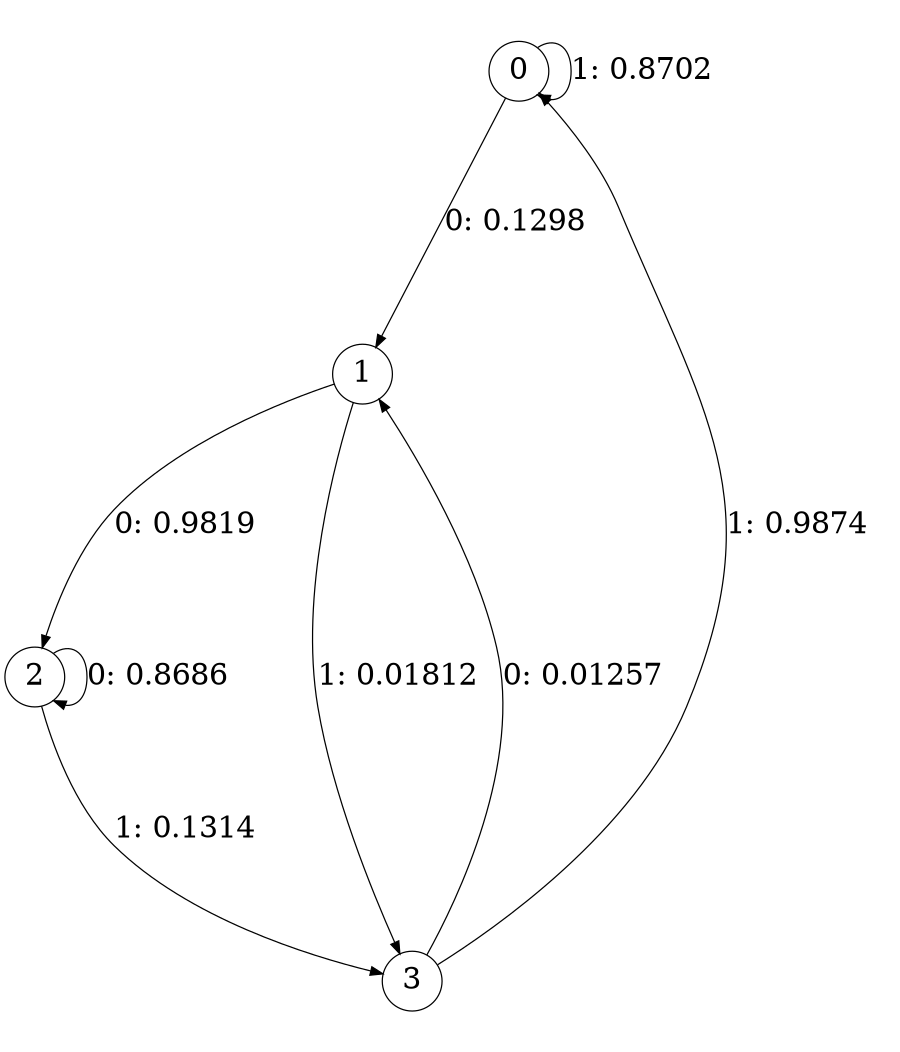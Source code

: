 digraph "ch4_random_short_L2" {
size = "6,8.5";
ratio = "fill";
node [shape = circle];
node [fontsize = 24];
edge [fontsize = 24];
0 -> 1 [label = "0: 0.1298   "];
0 -> 0 [label = "1: 0.8702   "];
1 -> 2 [label = "0: 0.9819   "];
1 -> 3 [label = "1: 0.01812  "];
2 -> 2 [label = "0: 0.8686   "];
2 -> 3 [label = "1: 0.1314   "];
3 -> 1 [label = "0: 0.01257  "];
3 -> 0 [label = "1: 0.9874   "];
}
